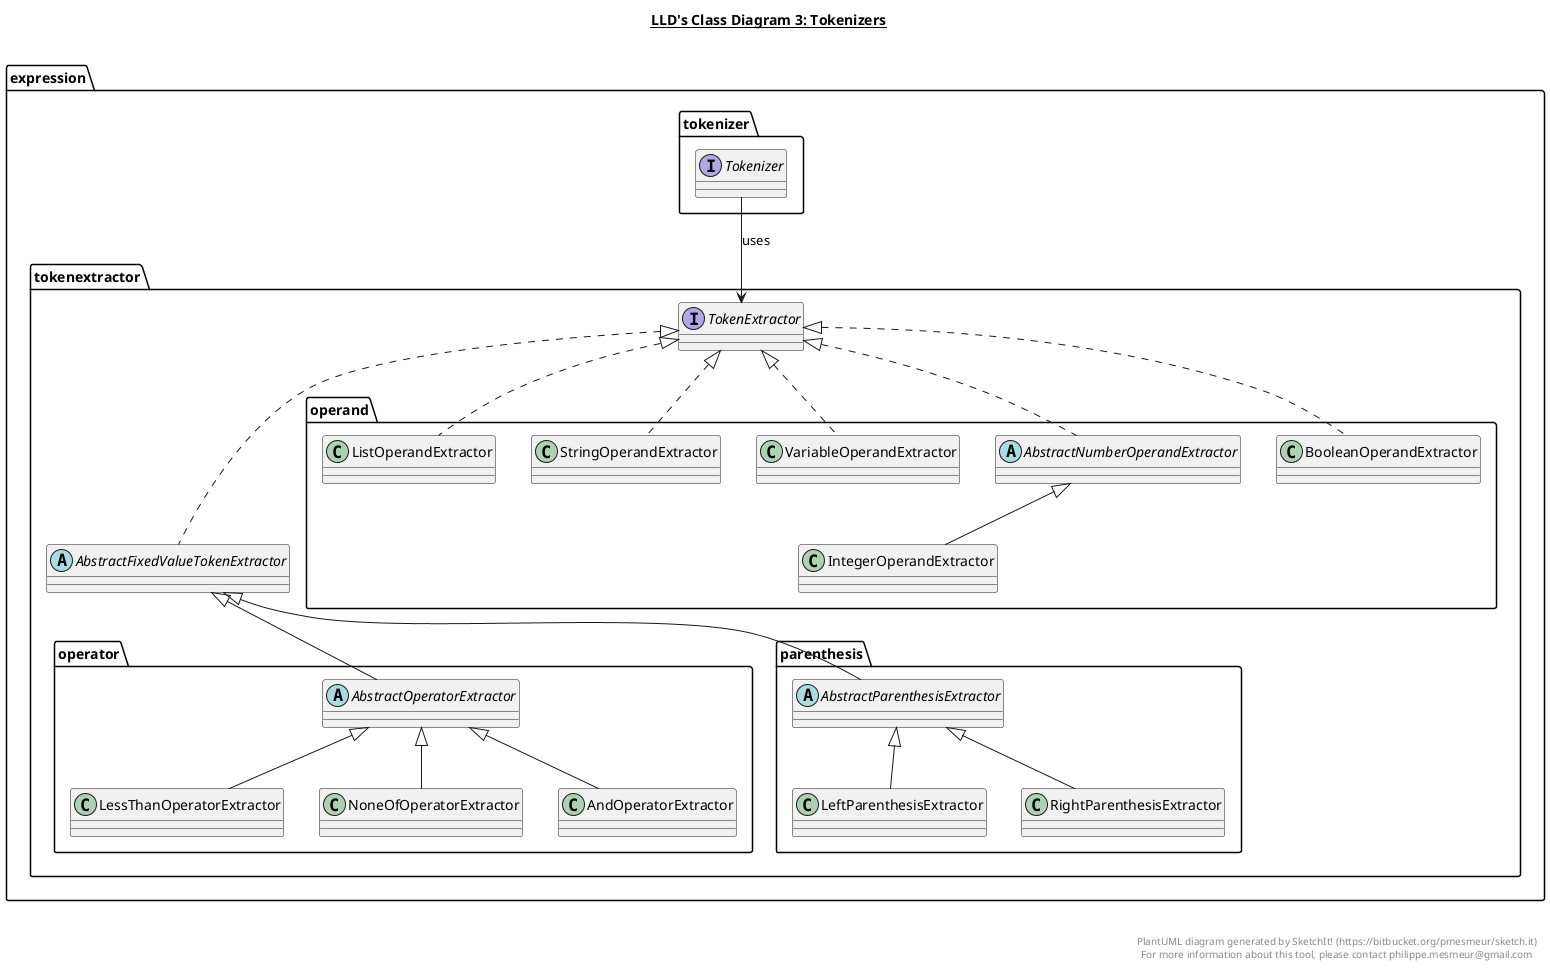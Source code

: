 @startuml

title __LLD's Class Diagram 3: Tokenizers__\n

'  interface expression.converter.ExpressionConverter
'  interface expression.evaluator.ExpressionEvaluator
'  interface expression.service.ExpressionService
'  interface expression.service.UserService
'  interface expression.service.VariableService
'  interface expression.tokenizer.Tokenizer
'  interface expression.token.Token
'  interface expression.tokenextractor.TokenExtractor
'
'  expression.converter.InfixToPostfixConverter .up.|> expression.converter.ExpressionConverter
'  expression.evaluator.PostfixExpressionEvaluator .up.|> expression.evaluator.ExpressionEvaluator
'  expression.runner.Main o-- expression.service.ExpressionService : expressionService
'  expression.service.ExpressionServiceImpl .up.|> expression.service.ExpressionService
'  expression.service.ExpressionServiceImpl o-- expression.converter.ExpressionConverter : expressionConverter
'  expression.service.ExpressionServiceImpl o-- expression.evaluator.ExpressionEvaluator : expressionEvaluator
'  expression.service.ExpressionServiceImpl o-- expression.tokenizer.Tokenizer : tokenizer
'  expression.service.ExpressionServiceImpl o-- expression.service.VariableService : variableService
'  expression.service.UserServiceImpl .up.|> expression.service.UserService
'  expression.service.VariableServiceImpl .up.|> expression.service.VariableService
'  expression.service.VariableServiceImpl o-- expression.factory.OperandFactory : operandFactory
'  expression.service.VariableServiceImpl o-- expression.service.UserService : userService
'    expression.tokenizer.Tokenizer --> expression.token.Token : generates
'    expression.tokenizer.Tokenizer --> expression.tokenextractor.TokenExtractor : uses

'    interface expression.tokenizer.Tokenizer
'    interface expression.token.Token
'    abstract expression.token.operand.AbstractOperand
'    abstract expression.token.operand.NumberOperand
'    abstract expression.token.operator.AbstractOperator
'    abstract expression.token.parenthesis.AbstractParenthesis
'
'    expression.tokenizer.Tokenizer --> expression.token.Token : generates
'  expression.token.FixedValueToken .up.|> expression.token.Token
'  expression.token.operand.AbstractOperand .up.|> expression.token.Token
'  expression.token.operand.BooleanOperand -up-|> expression.token.operand.AbstractOperand
'  expression.token.operand.IntegerOperand -up-|> expression.token.operand.NumberOperand
'  expression.token.operand.ListOperand -up-|> expression.token.operand.AbstractOperand
'  expression.token.operand.NumberOperand -up-|> expression.token.operand.AbstractOperand
'  expression.token.operand.StringOperand -up-|> expression.token.operand.AbstractOperand
'  expression.token.operand.VariableOperand -up-|> expression.token.operand.AbstractOperand
'  expression.token.operator.AbstractOperator -up-|> expression.token.FixedValueToken
'  expression.token.operator.AndOperator -up-|> expression.token.operator.AbstractOperator
'  expression.token.operator.LessThanOperator -up-|> expression.token.operator.AbstractOperator
'  expression.token.operator.NoneOfOperator -up-|> expression.token.operator.AbstractOperator
'  expression.token.parenthesis.AbstractParenthesis -up-|> expression.token.FixedValueToken
'  expression.token.parenthesis.LeftParenthesis -up-|> expression.token.parenthesis.AbstractParenthesis
'  expression.token.parenthesis.RightParenthesis -up-|> expression.token.parenthesis.AbstractParenthesis


  interface expression.tokenizer.Tokenizer
  interface expression.tokenextractor.TokenExtractor
  expression.tokenizer.Tokenizer --> expression.tokenextractor.TokenExtractor : uses


  abstract expression.tokenextractor.AbstractFixedValueTokenExtractor
  abstract expression.tokenextractor.operand.AbstractNumberOperandExtractor
  abstract expression.tokenextractor.operator.AbstractOperatorExtractor
  abstract expression.tokenextractor.parenthesis.AbstractParenthesisExtractor
   expression.tokenextractor.operator.AbstractOperatorExtractor .up[hidden].  expression.tokenextractor.operand.IntegerOperandExtractor
   expression.tokenextractor.parenthesis.AbstractParenthesisExtractor .up[hidden].  expression.tokenextractor.operand.IntegerOperandExtractor


  expression.tokenextractor.AbstractFixedValueTokenExtractor .up.|> expression.tokenextractor.TokenExtractor
  expression.tokenextractor.operand.AbstractNumberOperandExtractor .up.|> expression.tokenextractor.TokenExtractor
  expression.tokenextractor.operand.BooleanOperandExtractor .up.|> expression.tokenextractor.TokenExtractor
  expression.tokenextractor.operand.IntegerOperandExtractor -up-|> expression.tokenextractor.operand.AbstractNumberOperandExtractor
  expression.tokenextractor.operand.ListOperandExtractor .up.|> expression.tokenextractor.TokenExtractor
  expression.tokenextractor.operand.StringOperandExtractor .up.|> expression.tokenextractor.TokenExtractor
  expression.tokenextractor.operand.VariableOperandExtractor .up.|> expression.tokenextractor.TokenExtractor
  expression.tokenextractor.operator.AbstractOperatorExtractor -up-|> expression.tokenextractor.AbstractFixedValueTokenExtractor
  expression.tokenextractor.operator.AndOperatorExtractor -up-|> expression.tokenextractor.operator.AbstractOperatorExtractor
  expression.tokenextractor.operator.LessThanOperatorExtractor -up-|> expression.tokenextractor.operator.AbstractOperatorExtractor
  expression.tokenextractor.operator.NoneOfOperatorExtractor -up-|> expression.tokenextractor.operator.AbstractOperatorExtractor
  expression.tokenextractor.parenthesis.AbstractParenthesisExtractor -up-|> expression.tokenextractor.AbstractFixedValueTokenExtractor
  expression.tokenextractor.parenthesis.LeftParenthesisExtractor -up-|> expression.tokenextractor.parenthesis.AbstractParenthesisExtractor
  expression.tokenextractor.parenthesis.RightParenthesisExtractor -up-|> expression.tokenextractor.parenthesis.AbstractParenthesisExtractor
'  expression.tokenizer.TokenizerImpl .up.|> expression.tokenizer.Tokenizer


right footer


PlantUML diagram generated by SketchIt! (https://bitbucket.org/pmesmeur/sketch.it)
For more information about this tool, please contact philippe.mesmeur@gmail.com
endfooter

@enduml
